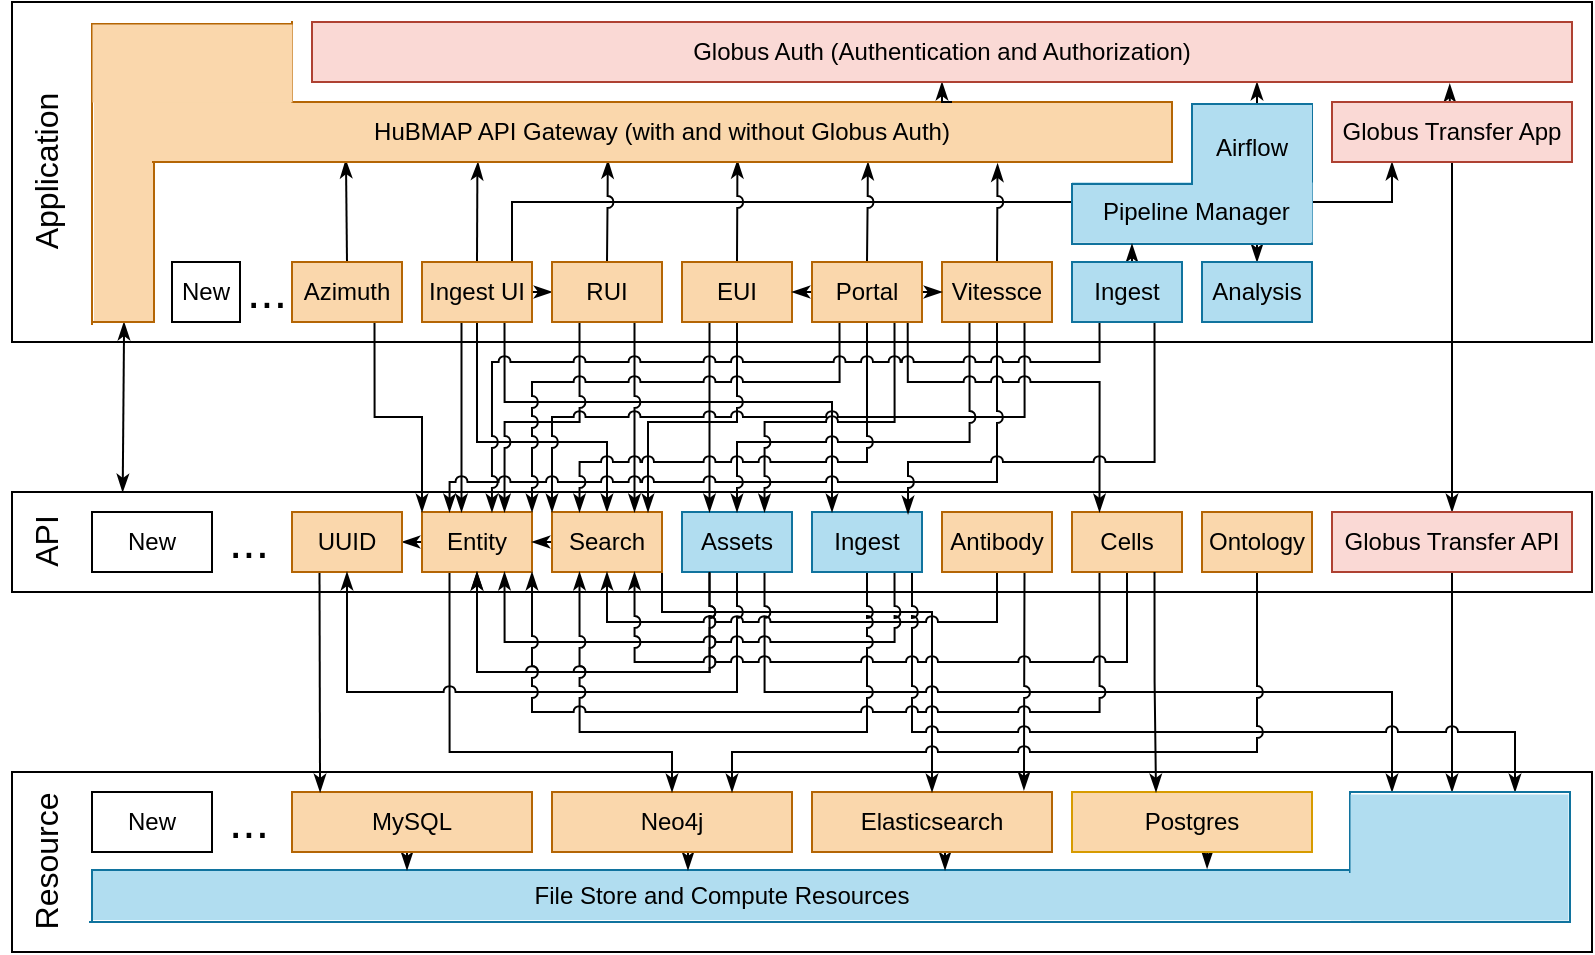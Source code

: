 <mxfile version="15.8.7" type="device"><diagram id="j9Qyy4nKqlWBJmMirgIs" name="Page-1"><mxGraphModel dx="1106" dy="852" grid="1" gridSize="10" guides="1" tooltips="1" connect="1" arrows="1" fold="1" page="1" pageScale="1" pageWidth="850" pageHeight="1100" background="none" math="0" shadow="0"><root><mxCell id="0"/><mxCell id="1" parent="0"/><mxCell id="ca2vOitG2DdZw0FZi5Ay-188" value="" style="shape=partialRectangle;whiteSpace=wrap;html=1;bottom=0;right=0;fillColor=none;rounded=0;fontSize=12;strokeColor=#B46504;strokeWidth=1;flipV=1;" parent="1" vertex="1"><mxGeometry x="150" y="40" width="440" height="40" as="geometry"/></mxCell><mxCell id="ca2vOitG2DdZw0FZi5Ay-204" style="edgeStyle=orthogonalEdgeStyle;rounded=0;jumpStyle=arc;orthogonalLoop=1;jettySize=auto;html=1;entryX=0.25;entryY=1;entryDx=0;entryDy=0;fontSize=12;endArrow=classicThin;endFill=1;" parent="1" source="ca2vOitG2DdZw0FZi5Ay-96" target="ca2vOitG2DdZw0FZi5Ay-24" edge="1"><mxGeometry relative="1" as="geometry"><Array as="points"><mxPoint x="260" y="130"/><mxPoint x="700" y="130"/></Array></mxGeometry></mxCell><mxCell id="ca2vOitG2DdZw0FZi5Ay-30" value="" style="rounded=0;whiteSpace=wrap;html=1;fillColor=none;" parent="1" vertex="1"><mxGeometry x="10" y="415" width="790" height="90" as="geometry"/></mxCell><mxCell id="ca2vOitG2DdZw0FZi5Ay-189" value="" style="shape=partialRectangle;whiteSpace=wrap;html=1;top=0;left=0;fillColor=default;rounded=0;fontSize=12;strokeColor=#10739E;strokeWidth=1;" parent="1" vertex="1"><mxGeometry x="49" y="425" width="740" height="65" as="geometry"/></mxCell><UserObject label="File Store and Compute Resources" tooltip="The File Store and Compute Resources are hosted in dedicated hardware at the Pittsburgh Supercomputing Center including raw and processed data managed in Globus endpoints with distinct security for public, consortium, and protected data. Databases are in AWS or at PSC as optimal for the use case." link="https://psc.edu" id="ca2vOitG2DdZw0FZi5Ay-37"><mxCell style="shape=partialRectangle;whiteSpace=wrap;html=1;bottom=0;right=0;fillColor=#b1ddf0;rounded=0;strokeColor=#10739E;" parent="1" vertex="1"><mxGeometry x="50" y="464" width="630" height="25" as="geometry"/></mxCell></UserObject><mxCell id="ca2vOitG2DdZw0FZi5Ay-16" value="" style="rounded=0;whiteSpace=wrap;html=1;fillColor=none;" parent="1" vertex="1"><mxGeometry x="10" y="30" width="790" height="170" as="geometry"/></mxCell><mxCell id="ca2vOitG2DdZw0FZi5Ay-113" value="" style="shape=partialRectangle;whiteSpace=wrap;html=1;bottom=0;right=0;fillColor=none;rounded=0;fontSize=12;strokeColor=#B46504;strokeWidth=1;" parent="1" vertex="1"><mxGeometry x="50" y="41" width="100" height="150" as="geometry"/></mxCell><mxCell id="knEjjP5imfgHvxQJIMVO-2" style="edgeStyle=orthogonalEdgeStyle;rounded=0;orthogonalLoop=1;jettySize=auto;html=1;exitX=0.75;exitY=1;exitDx=0;exitDy=0;entryX=0.5;entryY=0;entryDx=0;entryDy=0;endArrow=classicThin;endFill=1;" parent="1" source="ca2vOitG2DdZw0FZi5Ay-104" target="ca2vOitG2DdZw0FZi5Ay-103" edge="1"><mxGeometry relative="1" as="geometry"/></mxCell><mxCell id="ca2vOitG2DdZw0FZi5Ay-104" value="" style="shape=partialRectangle;whiteSpace=wrap;html=1;top=0;left=0;fillColor=none;rounded=0;fontSize=16;strokeColor=#10739E;" parent="1" vertex="1"><mxGeometry x="540" y="81" width="120" height="70" as="geometry"/></mxCell><mxCell id="ca2vOitG2DdZw0FZi5Ay-167" value="" style="rounded=0;whiteSpace=wrap;html=1;dashed=1;dashPattern=1 4;fontSize=12;strokeWidth=0;fillColor=#b1ddf0;strokeColor=#10739e;" parent="1" vertex="1"><mxGeometry x="540" y="120" width="120" height="30" as="geometry"/></mxCell><mxCell id="ca2vOitG2DdZw0FZi5Ay-108" value="&lt;font style=&quot;text-align: right&quot;&gt;&amp;nbsp;Pipeline&lt;/font&gt;&lt;span style=&quot;text-align: right&quot;&gt;&amp;nbsp;&lt;/span&gt;&lt;font style=&quot;text-align: right&quot;&gt;Manager&lt;/font&gt;" style="text;html=1;resizable=0;autosize=1;align=center;verticalAlign=middle;points=[];fillColor=none;strokeColor=none;rounded=0;fontSize=12;" parent="1" vertex="1"><mxGeometry x="545" y="125" width="110" height="20" as="geometry"/></mxCell><mxCell id="ca2vOitG2DdZw0FZi5Ay-160" style="edgeStyle=orthogonalEdgeStyle;rounded=0;jumpStyle=arc;orthogonalLoop=1;jettySize=auto;html=1;entryX=0.07;entryY=0;entryDx=0;entryDy=0;fontSize=12;endArrow=classicThin;endFill=1;exitX=0.5;exitY=1;exitDx=0;exitDy=0;entryPerimeter=0;startArrow=classicThin;startFill=1;" parent="1" source="ca2vOitG2DdZw0FZi5Ay-112" target="ca2vOitG2DdZw0FZi5Ay-17" edge="1"><mxGeometry relative="1" as="geometry"><mxPoint x="65" y="200" as="sourcePoint"/><mxPoint x="63.71" y="230" as="targetPoint"/></mxGeometry></mxCell><mxCell id="ca2vOitG2DdZw0FZi5Ay-17" value="" style="rounded=0;whiteSpace=wrap;html=1;fillColor=none;" parent="1" vertex="1"><mxGeometry x="10" y="275" width="790" height="50" as="geometry"/></mxCell><mxCell id="ca2vOitG2DdZw0FZi5Ay-161" style="edgeStyle=orthogonalEdgeStyle;rounded=0;jumpStyle=arc;orthogonalLoop=1;jettySize=auto;html=1;exitX=0.5;exitY=0;exitDx=0;exitDy=0;entryX=0.75;entryY=1;entryDx=0;entryDy=0;fontSize=12;endArrow=classicThin;endFill=1;" parent="1" source="ca2vOitG2DdZw0FZi5Ay-105" target="ca2vOitG2DdZw0FZi5Ay-20" edge="1"><mxGeometry relative="1" as="geometry"/></mxCell><mxCell id="ca2vOitG2DdZw0FZi5Ay-49" style="edgeStyle=orthogonalEdgeStyle;rounded=0;orthogonalLoop=1;jettySize=auto;html=1;entryX=0.5;entryY=0;entryDx=0;entryDy=0;fontSize=16;jumpStyle=arc;endArrow=classicThin;endFill=1;" parent="1" source="ca2vOitG2DdZw0FZi5Ay-24" target="ca2vOitG2DdZw0FZi5Ay-44" edge="1"><mxGeometry relative="1" as="geometry"/></mxCell><mxCell id="ca2vOitG2DdZw0FZi5Ay-143" style="edgeStyle=orthogonalEdgeStyle;rounded=0;jumpStyle=arc;orthogonalLoop=1;jettySize=auto;html=1;fontSize=12;endArrow=classicThin;endFill=1;entryX=0.5;entryY=0;entryDx=0;entryDy=0;" parent="1" source="ca2vOitG2DdZw0FZi5Ay-24" target="ca2vOitG2DdZw0FZi5Ay-24" edge="1"><mxGeometry relative="1" as="geometry"><mxPoint x="730" y="80" as="targetPoint"/><Array as="points"><mxPoint x="730" y="90"/><mxPoint x="730" y="90"/></Array></mxGeometry></mxCell><mxCell id="ca2vOitG2DdZw0FZi5Ay-164" style="edgeStyle=orthogonalEdgeStyle;rounded=0;jumpStyle=arc;orthogonalLoop=1;jettySize=auto;html=1;exitX=0.5;exitY=0;exitDx=0;exitDy=0;entryX=0.903;entryY=1.033;entryDx=0;entryDy=0;fontSize=12;endArrow=classicThin;endFill=1;entryPerimeter=0;" parent="1" source="ca2vOitG2DdZw0FZi5Ay-24" target="ca2vOitG2DdZw0FZi5Ay-20" edge="1"><mxGeometry relative="1" as="geometry"/></mxCell><UserObject label="Globus Transfer App" tooltip="Globus Transfer Application and API is used by HuBMAP to enable authorized users to securely upload and download data." link="https://app.globus.org" id="ca2vOitG2DdZw0FZi5Ay-24"><mxCell style="rounded=0;whiteSpace=wrap;html=1;fillColor=#fad9d5;strokeColor=#ae4132;" parent="1" vertex="1"><mxGeometry x="670" y="80" width="120" height="30" as="geometry"/></mxCell></UserObject><mxCell id="ca2vOitG2DdZw0FZi5Ay-153" style="edgeStyle=orthogonalEdgeStyle;rounded=0;jumpStyle=arc;orthogonalLoop=1;jettySize=auto;html=1;exitX=0.5;exitY=1;exitDx=0;exitDy=0;entryX=0.25;entryY=0;entryDx=0;entryDy=0;fontSize=12;endArrow=classicThin;endFill=1;" parent="1" source="ca2vOitG2DdZw0FZi5Ay-31" target="ca2vOitG2DdZw0FZi5Ay-37" edge="1"><mxGeometry relative="1" as="geometry"/></mxCell><UserObject label="MySQL" tooltip="MySQL is used for relational data including UUID API." link="https://www.mysql.com" id="ca2vOitG2DdZw0FZi5Ay-31"><mxCell style="rounded=0;whiteSpace=wrap;html=1;fillColor=#fad7ac;strokeColor=#b46504;" parent="1" vertex="1"><mxGeometry x="150" y="425" width="120" height="30" as="geometry"/></mxCell></UserObject><mxCell id="ca2vOitG2DdZw0FZi5Ay-158" style="edgeStyle=orthogonalEdgeStyle;rounded=0;jumpStyle=arc;orthogonalLoop=1;jettySize=auto;html=1;exitX=0.5;exitY=1;exitDx=0;exitDy=0;entryX=0.885;entryY=-0.033;entryDx=0;entryDy=0;entryPerimeter=0;fontSize=12;endArrow=classicThin;endFill=1;" parent="1" source="ca2vOitG2DdZw0FZi5Ay-38" target="ca2vOitG2DdZw0FZi5Ay-37" edge="1"><mxGeometry relative="1" as="geometry"/></mxCell><UserObject label="Postgres" tooltip="PostgreSQL is used for relational data including Cells API." link="https://postgresql.org" id="ca2vOitG2DdZw0FZi5Ay-38"><mxCell style="rounded=0;whiteSpace=wrap;html=1;fillColor=#FAD7AC;strokeColor=#d79b00;" parent="1" vertex="1"><mxGeometry x="540" y="425" width="120" height="30" as="geometry"/></mxCell></UserObject><mxCell id="ca2vOitG2DdZw0FZi5Ay-157" style="edgeStyle=orthogonalEdgeStyle;rounded=0;jumpStyle=arc;orthogonalLoop=1;jettySize=auto;html=1;exitX=0.5;exitY=1;exitDx=0;exitDy=0;entryX=0.677;entryY=0;entryDx=0;entryDy=0;entryPerimeter=0;fontSize=12;endArrow=classicThin;endFill=1;" parent="1" source="ca2vOitG2DdZw0FZi5Ay-39" target="ca2vOitG2DdZw0FZi5Ay-37" edge="1"><mxGeometry relative="1" as="geometry"/></mxCell><UserObject label="Elasticsearch" tooltip="Elasticsearch open and free versions deployed on AWS are used for Search and Antibody APIs &quot;nosql&quot; backends." link="https://www.elastic.co/elasticsearch/service" id="ca2vOitG2DdZw0FZi5Ay-39"><mxCell style="rounded=0;whiteSpace=wrap;html=1;fillColor=#fad7ac;strokeColor=#b46504;" parent="1" vertex="1"><mxGeometry x="410" y="425" width="120" height="30" as="geometry"/></mxCell></UserObject><mxCell id="ca2vOitG2DdZw0FZi5Ay-154" style="edgeStyle=orthogonalEdgeStyle;rounded=0;jumpStyle=arc;orthogonalLoop=1;jettySize=auto;html=1;exitX=0.5;exitY=1;exitDx=0;exitDy=0;entryX=0.473;entryY=0;entryDx=0;entryDy=0;entryPerimeter=0;fontSize=12;endArrow=classicThin;endFill=1;" parent="1" source="ca2vOitG2DdZw0FZi5Ay-40" target="ca2vOitG2DdZw0FZi5Ay-37" edge="1"><mxGeometry relative="1" as="geometry"/></mxCell><UserObject label="Neo4j" tooltip="Neo4j graph database open and free versions deployed on AWS are used for Provenance (Entity API) and Knowledge (Ontology API) backends." link="https://neo4j.com" id="ca2vOitG2DdZw0FZi5Ay-40"><mxCell style="rounded=0;whiteSpace=wrap;html=1;fillColor=#fad7ac;strokeColor=#b46504;" parent="1" vertex="1"><mxGeometry x="280" y="425" width="120" height="30" as="geometry"/></mxCell></UserObject><mxCell id="ca2vOitG2DdZw0FZi5Ay-41" value="New" style="rounded=0;whiteSpace=wrap;html=1;fillColor=none;" parent="1" vertex="1"><mxGeometry x="50" y="425" width="60" height="30" as="geometry"/></mxCell><mxCell id="ca2vOitG2DdZw0FZi5Ay-43" value="&lt;font style=&quot;font-size: 24px&quot;&gt;...&lt;/font&gt;" style="text;html=1;resizable=0;autosize=1;align=center;verticalAlign=middle;points=[];fillColor=none;strokeColor=none;rounded=0;" parent="1" vertex="1"><mxGeometry x="108" y="430" width="40" height="20" as="geometry"/></mxCell><mxCell id="ca2vOitG2DdZw0FZi5Ay-50" style="edgeStyle=orthogonalEdgeStyle;rounded=0;jumpStyle=arc;orthogonalLoop=1;jettySize=auto;html=1;entryX=0.5;entryY=0;entryDx=0;entryDy=0;fontSize=16;endArrow=classicThin;endFill=1;" parent="1" source="ca2vOitG2DdZw0FZi5Ay-44" edge="1"><mxGeometry relative="1" as="geometry"><mxPoint x="730" y="425" as="targetPoint"/></mxGeometry></mxCell><UserObject label="Globus Transfer API" link="https://docs.globus.org/api/transfer/" linkTarget="_blank" tooltip="Globus Transfer Application and API is used by HuBMAP to enable authorized users to securely upload and download data." id="ca2vOitG2DdZw0FZi5Ay-44"><mxCell style="rounded=0;whiteSpace=wrap;html=1;fillColor=#fad9d5;strokeColor=#ae4132;" parent="1" vertex="1"><mxGeometry x="670" y="285" width="120" height="30" as="geometry"/></mxCell></UserObject><mxCell id="ca2vOitG2DdZw0FZi5Ay-45" value="&lt;font style=&quot;font-size: 16px&quot;&gt;Resource&lt;/font&gt;" style="text;html=1;resizable=0;autosize=1;align=center;verticalAlign=middle;points=[];fillColor=none;strokeColor=none;rounded=0;fontSize=24;rotation=270;" parent="1" vertex="1"><mxGeometry x="-15" y="440" width="80" height="40" as="geometry"/></mxCell><mxCell id="ca2vOitG2DdZw0FZi5Ay-46" value="&lt;font style=&quot;font-size: 16px&quot;&gt;API&lt;br&gt;&lt;/font&gt;" style="text;html=1;resizable=0;autosize=1;align=center;verticalAlign=middle;points=[];fillColor=none;strokeColor=none;rounded=0;fontSize=24;rotation=270;" parent="1" vertex="1"><mxGeometry x="5" y="280" width="40" height="40" as="geometry"/></mxCell><mxCell id="ca2vOitG2DdZw0FZi5Ay-47" value="&lt;font style=&quot;font-size: 16px&quot;&gt;Application&lt;br&gt;&lt;/font&gt;" style="text;html=1;resizable=0;autosize=1;align=center;verticalAlign=middle;points=[];fillColor=none;strokeColor=none;rounded=0;fontSize=24;rotation=270;" parent="1" vertex="1"><mxGeometry x="-20" y="95" width="90" height="40" as="geometry"/></mxCell><mxCell id="ca2vOitG2DdZw0FZi5Ay-55" value="New" style="rounded=0;whiteSpace=wrap;html=1;fillColor=none;" parent="1" vertex="1"><mxGeometry x="50" y="285" width="60" height="30" as="geometry"/></mxCell><mxCell id="ca2vOitG2DdZw0FZi5Ay-56" value="&lt;font style=&quot;font-size: 24px&quot;&gt;...&lt;/font&gt;" style="text;html=1;resizable=0;autosize=1;align=center;verticalAlign=middle;points=[];fillColor=none;strokeColor=none;rounded=0;" parent="1" vertex="1"><mxGeometry x="108" y="290" width="40" height="20" as="geometry"/></mxCell><mxCell id="ca2vOitG2DdZw0FZi5Ay-67" style="edgeStyle=orthogonalEdgeStyle;rounded=0;jumpStyle=arc;orthogonalLoop=1;jettySize=auto;html=1;exitX=0;exitY=0.5;exitDx=0;exitDy=0;entryX=1;entryY=0.5;entryDx=0;entryDy=0;fontSize=16;endArrow=classicThin;endFill=1;" parent="1" source="ca2vOitG2DdZw0FZi5Ay-58" target="ca2vOitG2DdZw0FZi5Ay-60" edge="1"><mxGeometry relative="1" as="geometry"/></mxCell><mxCell id="ca2vOitG2DdZw0FZi5Ay-86" style="edgeStyle=orthogonalEdgeStyle;rounded=0;jumpStyle=arc;orthogonalLoop=1;jettySize=auto;html=1;fontSize=16;endArrow=classicThin;endFill=1;exitX=0.25;exitY=1;exitDx=0;exitDy=0;" parent="1" source="ca2vOitG2DdZw0FZi5Ay-58" target="ca2vOitG2DdZw0FZi5Ay-40" edge="1"><mxGeometry relative="1" as="geometry"><Array as="points"><mxPoint x="229" y="405"/><mxPoint x="340" y="405"/></Array></mxGeometry></mxCell><UserObject label="Entity" tooltip="Entity API is the main interface to the HuBMAP Provenance store/database. This is a standard HTTP RESTful web service providing POST/PUT/GET services for the metadata associated with Donors, Organs, Tissue Samples and Datasets." link="https://github.com/hubmapconsortium/entity-api" id="ca2vOitG2DdZw0FZi5Ay-58"><mxCell style="rounded=0;whiteSpace=wrap;html=1;fillColor=#fad7ac;strokeColor=#b46504;" parent="1" vertex="1"><mxGeometry x="215" y="285" width="55" height="30" as="geometry"/></mxCell></UserObject><mxCell id="ca2vOitG2DdZw0FZi5Ay-170" style="edgeStyle=orthogonalEdgeStyle;rounded=0;jumpStyle=arc;orthogonalLoop=1;jettySize=auto;html=1;exitX=0.25;exitY=1;exitDx=0;exitDy=0;fontSize=12;endArrow=classicThin;endFill=1;entryX=0.117;entryY=0;entryDx=0;entryDy=0;entryPerimeter=0;" parent="1" source="ca2vOitG2DdZw0FZi5Ay-60" target="ca2vOitG2DdZw0FZi5Ay-31" edge="1"><mxGeometry relative="1" as="geometry"/></mxCell><UserObject label="UUID" tooltip="UUID API is used to create and translate HuBMAP specific ids (UUIDs, HuBMAP IDs and Submission IDs). These are used to codify Donors, Tissue Samples (including organs), Datasets and other miscellaneous entities used by the provenance graph data store." link="https://github.com/hubmapconsortium/uuid-api" id="ca2vOitG2DdZw0FZi5Ay-60"><mxCell style="rounded=0;whiteSpace=wrap;html=1;fillColor=#fad7ac;strokeColor=#b46504;" parent="1" vertex="1"><mxGeometry x="150" y="285" width="55" height="30" as="geometry"/></mxCell></UserObject><mxCell id="ca2vOitG2DdZw0FZi5Ay-68" style="edgeStyle=orthogonalEdgeStyle;rounded=0;jumpStyle=arc;orthogonalLoop=1;jettySize=auto;html=1;exitX=0;exitY=0.5;exitDx=0;exitDy=0;entryX=1;entryY=0.5;entryDx=0;entryDy=0;fontSize=16;endArrow=classicThin;endFill=1;" parent="1" source="ca2vOitG2DdZw0FZi5Ay-61" target="ca2vOitG2DdZw0FZi5Ay-58" edge="1"><mxGeometry relative="1" as="geometry"/></mxCell><mxCell id="ca2vOitG2DdZw0FZi5Ay-88" style="edgeStyle=orthogonalEdgeStyle;rounded=0;jumpStyle=arc;orthogonalLoop=1;jettySize=auto;html=1;entryX=0.5;entryY=0;entryDx=0;entryDy=0;fontSize=16;endArrow=classicThin;endFill=1;exitX=1;exitY=1;exitDx=0;exitDy=0;" parent="1" source="ca2vOitG2DdZw0FZi5Ay-61" target="ca2vOitG2DdZw0FZi5Ay-39" edge="1"><mxGeometry relative="1" as="geometry"><Array as="points"><mxPoint x="335" y="335"/><mxPoint x="470" y="335"/></Array></mxGeometry></mxCell><mxCell id="ca2vOitG2DdZw0FZi5Ay-129" style="edgeStyle=orthogonalEdgeStyle;rounded=0;jumpStyle=arc;orthogonalLoop=1;jettySize=auto;html=1;entryX=0.5;entryY=0;entryDx=0;entryDy=0;fontSize=12;endArrow=classicThin;endFill=1;exitX=0.5;exitY=1;exitDx=0;exitDy=0;" parent="1" source="ca2vOitG2DdZw0FZi5Ay-96" target="ca2vOitG2DdZw0FZi5Ay-61" edge="1"><mxGeometry relative="1" as="geometry"><Array as="points"><mxPoint x="243" y="250"/><mxPoint x="308" y="250"/></Array></mxGeometry></mxCell><UserObject label="Search" tooltip="Search API is a search-oriented service backed by Elasticsearch holding configurable views (configured via modular transform plugin) of HuBMAP provenance data." link="https://github.com/hubmapconsortium/search-api" id="ca2vOitG2DdZw0FZi5Ay-61"><mxCell style="rounded=0;whiteSpace=wrap;html=1;fillColor=#fad7ac;strokeColor=#b46504;" parent="1" vertex="1"><mxGeometry x="280" y="285" width="55" height="30" as="geometry"/></mxCell></UserObject><mxCell id="ca2vOitG2DdZw0FZi5Ay-74" style="edgeStyle=orthogonalEdgeStyle;rounded=0;jumpStyle=arc;orthogonalLoop=1;jettySize=auto;html=1;entryX=0.5;entryY=1;entryDx=0;entryDy=0;fontSize=16;endArrow=classicThin;endFill=1;exitX=0.5;exitY=1;exitDx=0;exitDy=0;" parent="1" source="ca2vOitG2DdZw0FZi5Ay-62" target="ca2vOitG2DdZw0FZi5Ay-60" edge="1"><mxGeometry relative="1" as="geometry"><Array as="points"><mxPoint x="373" y="375"/><mxPoint x="178" y="375"/></Array></mxGeometry></mxCell><mxCell id="ca2vOitG2DdZw0FZi5Ay-75" style="edgeStyle=orthogonalEdgeStyle;rounded=0;jumpStyle=arc;orthogonalLoop=1;jettySize=auto;html=1;entryX=0.5;entryY=1;entryDx=0;entryDy=0;fontSize=16;endArrow=classicThin;endFill=1;exitX=0.25;exitY=1;exitDx=0;exitDy=0;" parent="1" source="ca2vOitG2DdZw0FZi5Ay-62" target="ca2vOitG2DdZw0FZi5Ay-58" edge="1"><mxGeometry relative="1" as="geometry"><Array as="points"><mxPoint x="359" y="365"/><mxPoint x="243" y="365"/></Array></mxGeometry></mxCell><mxCell id="ca2vOitG2DdZw0FZi5Ay-87" style="edgeStyle=orthogonalEdgeStyle;rounded=0;jumpStyle=arc;orthogonalLoop=1;jettySize=auto;html=1;entryX=0.25;entryY=0;entryDx=0;entryDy=0;fontSize=16;endArrow=classicThin;endFill=1;exitX=0.75;exitY=1;exitDx=0;exitDy=0;" parent="1" source="ca2vOitG2DdZw0FZi5Ay-62" edge="1"><mxGeometry relative="1" as="geometry"><mxPoint x="700" y="425" as="targetPoint"/><Array as="points"><mxPoint x="386" y="375"/><mxPoint x="700" y="375"/></Array></mxGeometry></mxCell><UserObject label="Assets" tooltip="Assets API serves files from HuBMAP datasets via a standard HTTP(s) interface, with access control allowing public access or Consortium only access depending on the access level of the Dataset containing the file being accessed and the user's Globus authorization." link="https://github.com/hubmapconsortium/gateway/blob/master/hubmap-auth/README.md#file-assets-service" id="ca2vOitG2DdZw0FZi5Ay-62"><mxCell style="rounded=0;whiteSpace=wrap;html=1;fillColor=#b1ddf0;strokeColor=#10739e;" parent="1" vertex="1"><mxGeometry x="345" y="285" width="55" height="30" as="geometry"/></mxCell></UserObject><mxCell id="ca2vOitG2DdZw0FZi5Ay-80" style="edgeStyle=orthogonalEdgeStyle;rounded=0;jumpStyle=arc;orthogonalLoop=1;jettySize=auto;html=1;entryX=0.5;entryY=1;entryDx=0;entryDy=0;fontSize=16;endArrow=classicThin;endFill=1;exitX=0.5;exitY=1;exitDx=0;exitDy=0;" parent="1" source="ca2vOitG2DdZw0FZi5Ay-63" target="ca2vOitG2DdZw0FZi5Ay-61" edge="1"><mxGeometry relative="1" as="geometry"><Array as="points"><mxPoint x="503" y="340"/><mxPoint x="308" y="340"/></Array></mxGeometry></mxCell><mxCell id="ca2vOitG2DdZw0FZi5Ay-91" style="edgeStyle=orthogonalEdgeStyle;rounded=0;jumpStyle=arc;orthogonalLoop=1;jettySize=auto;html=1;entryX=0.883;entryY=-0.033;entryDx=0;entryDy=0;entryPerimeter=0;fontSize=16;endArrow=classicThin;endFill=1;exitX=0.75;exitY=1;exitDx=0;exitDy=0;" parent="1" source="ca2vOitG2DdZw0FZi5Ay-63" target="ca2vOitG2DdZw0FZi5Ay-39" edge="1"><mxGeometry relative="1" as="geometry"/></mxCell><UserObject label="Antibody" tooltip="Antibody API Is the service that enables upload of Antibody Validation Reports (AVRs) and association of header/metadata with the AVRs." link="https://github.com/hubmapconsortium/antibody-api" id="ca2vOitG2DdZw0FZi5Ay-63"><mxCell style="rounded=0;whiteSpace=wrap;html=1;fillColor=#fad7ac;strokeColor=#b46504;" parent="1" vertex="1"><mxGeometry x="475" y="285" width="55" height="30" as="geometry"/></mxCell></UserObject><mxCell id="ca2vOitG2DdZw0FZi5Ay-78" style="edgeStyle=orthogonalEdgeStyle;rounded=0;jumpStyle=arc;orthogonalLoop=1;jettySize=auto;html=1;entryX=0.75;entryY=1;entryDx=0;entryDy=0;fontSize=16;endArrow=classicThin;endFill=1;exitX=0.75;exitY=1;exitDx=0;exitDy=0;" parent="1" source="ca2vOitG2DdZw0FZi5Ay-64" target="ca2vOitG2DdZw0FZi5Ay-58" edge="1"><mxGeometry relative="1" as="geometry"><Array as="points"><mxPoint x="451" y="350"/><mxPoint x="256" y="350"/></Array></mxGeometry></mxCell><mxCell id="ca2vOitG2DdZw0FZi5Ay-79" style="edgeStyle=orthogonalEdgeStyle;rounded=0;jumpStyle=arc;orthogonalLoop=1;jettySize=auto;html=1;entryX=0.25;entryY=1;entryDx=0;entryDy=0;fontSize=16;endArrow=classicThin;endFill=1;exitX=0.5;exitY=1;exitDx=0;exitDy=0;" parent="1" source="ca2vOitG2DdZw0FZi5Ay-64" target="ca2vOitG2DdZw0FZi5Ay-61" edge="1"><mxGeometry relative="1" as="geometry"><Array as="points"><mxPoint x="438" y="395"/><mxPoint x="294" y="395"/></Array></mxGeometry></mxCell><mxCell id="ca2vOitG2DdZw0FZi5Ay-90" style="edgeStyle=orthogonalEdgeStyle;rounded=0;jumpStyle=arc;orthogonalLoop=1;jettySize=auto;html=1;entryX=0.75;entryY=0;entryDx=0;entryDy=0;fontSize=16;endArrow=classicThin;endFill=1;exitX=1;exitY=1;exitDx=0;exitDy=0;" parent="1" source="ca2vOitG2DdZw0FZi5Ay-64" target="ca2vOitG2DdZw0FZi5Ay-191" edge="1"><mxGeometry relative="1" as="geometry"><Array as="points"><mxPoint x="460" y="315"/><mxPoint x="460" y="395"/><mxPoint x="762" y="395"/></Array></mxGeometry></mxCell><UserObject label="Ingest" tooltip="Ingest API is used mainly by the Ingest UI to provide application specific functionality for the data ingest/provenance. A main function is to interact with the local PSC HIVE file system and is therefore installed at the PSC instead of AWS." link="https://github.com/hubmapconsortium/ingest-api" id="ca2vOitG2DdZw0FZi5Ay-64"><mxCell style="rounded=0;whiteSpace=wrap;html=1;fillColor=#b1ddf0;strokeColor=#10739e;" parent="1" vertex="1"><mxGeometry x="410" y="285" width="55" height="30" as="geometry"/></mxCell></UserObject><mxCell id="ca2vOitG2DdZw0FZi5Ay-82" style="edgeStyle=orthogonalEdgeStyle;rounded=0;jumpStyle=arc;orthogonalLoop=1;jettySize=auto;html=1;entryX=1;entryY=1;entryDx=0;entryDy=0;fontSize=16;endArrow=classicThin;endFill=1;exitX=0.25;exitY=1;exitDx=0;exitDy=0;" parent="1" source="ca2vOitG2DdZw0FZi5Ay-65" target="ca2vOitG2DdZw0FZi5Ay-58" edge="1"><mxGeometry relative="1" as="geometry"><Array as="points"><mxPoint x="554" y="385"/><mxPoint x="270" y="385"/></Array></mxGeometry></mxCell><mxCell id="ca2vOitG2DdZw0FZi5Ay-83" style="edgeStyle=orthogonalEdgeStyle;rounded=0;jumpStyle=arc;orthogonalLoop=1;jettySize=auto;html=1;entryX=0.75;entryY=1;entryDx=0;entryDy=0;fontSize=16;endArrow=classicThin;endFill=1;exitX=0.5;exitY=1;exitDx=0;exitDy=0;" parent="1" source="ca2vOitG2DdZw0FZi5Ay-65" target="ca2vOitG2DdZw0FZi5Ay-61" edge="1"><mxGeometry relative="1" as="geometry"><Array as="points"><mxPoint x="568" y="360"/><mxPoint x="321" y="360"/></Array></mxGeometry></mxCell><UserObject label="Cells" tooltip="Cells API provides the capability to search for data from indexed cell molecular information." link="https://github.com/hubmapconsortium/cross_modality_query" id="ca2vOitG2DdZw0FZi5Ay-65"><mxCell style="rounded=0;whiteSpace=wrap;html=1;fillColor=#fad7ac;strokeColor=#b46504;" parent="1" vertex="1"><mxGeometry x="540" y="285" width="55" height="30" as="geometry"/></mxCell></UserObject><mxCell id="ca2vOitG2DdZw0FZi5Ay-89" style="edgeStyle=orthogonalEdgeStyle;rounded=0;jumpStyle=arc;orthogonalLoop=1;jettySize=auto;html=1;entryX=0.75;entryY=0;entryDx=0;entryDy=0;fontSize=16;endArrow=classicThin;endFill=1;exitX=0.5;exitY=1;exitDx=0;exitDy=0;" parent="1" source="ca2vOitG2DdZw0FZi5Ay-66" target="ca2vOitG2DdZw0FZi5Ay-40" edge="1"><mxGeometry relative="1" as="geometry"><Array as="points"><mxPoint x="633" y="405"/><mxPoint x="370" y="405"/></Array></mxGeometry></mxCell><mxCell id="knEjjP5imfgHvxQJIMVO-3" style="edgeStyle=orthogonalEdgeStyle;rounded=0;orthogonalLoop=1;jettySize=auto;html=1;exitX=0.75;exitY=1;exitDx=0;exitDy=0;endArrow=classicThin;endFill=1;entryX=0.35;entryY=0;entryDx=0;entryDy=0;entryPerimeter=0;" parent="1" source="ca2vOitG2DdZw0FZi5Ay-65" target="ca2vOitG2DdZw0FZi5Ay-38" edge="1"><mxGeometry relative="1" as="geometry"><mxPoint x="581" y="425" as="targetPoint"/><Array as="points"/></mxGeometry></mxCell><UserObject label="Ontology" tooltip="Ontology API provides concept, code and term traversal within a unified knowledge graph derived from standard ontologies and application specific terminologies with its model schema enabling efficient intra ontology navigation and cross ontology translation." link="https://github.com/hubmapconsortium/ontology-api" id="ca2vOitG2DdZw0FZi5Ay-66"><mxCell style="rounded=0;whiteSpace=wrap;html=1;fillColor=#fad7ac;strokeColor=#b46504;" parent="1" vertex="1"><mxGeometry x="605" y="285" width="55" height="30" as="geometry"/></mxCell></UserObject><mxCell id="ca2vOitG2DdZw0FZi5Ay-76" style="edgeStyle=orthogonalEdgeStyle;rounded=0;jumpStyle=arc;orthogonalLoop=1;jettySize=auto;html=1;entryX=0.5;entryY=1;entryDx=0;entryDy=0;fontSize=16;endArrow=classicThin;endFill=1;exitX=0.25;exitY=1;exitDx=0;exitDy=0;" parent="1" source="ca2vOitG2DdZw0FZi5Ay-62" target="ca2vOitG2DdZw0FZi5Ay-58" edge="1"><mxGeometry relative="1" as="geometry"><mxPoint x="358.75" y="285" as="sourcePoint"/><mxPoint x="242.5" y="285" as="targetPoint"/><Array as="points"><mxPoint x="359" y="365"/><mxPoint x="243" y="365"/></Array></mxGeometry></mxCell><mxCell id="ca2vOitG2DdZw0FZi5Ay-94" value="New" style="rounded=0;whiteSpace=wrap;html=1;fillColor=none;" parent="1" vertex="1"><mxGeometry x="90" y="160" width="34" height="30" as="geometry"/></mxCell><mxCell id="ca2vOitG2DdZw0FZi5Ay-95" value="&lt;font style=&quot;font-size: 24px&quot;&gt;...&lt;/font&gt;" style="text;html=1;resizable=0;autosize=1;align=center;verticalAlign=middle;points=[];fillColor=none;strokeColor=none;rounded=0;" parent="1" vertex="1"><mxGeometry x="117" y="165" width="40" height="20" as="geometry"/></mxCell><mxCell id="ca2vOitG2DdZw0FZi5Ay-121" style="edgeStyle=orthogonalEdgeStyle;rounded=0;jumpStyle=arc;orthogonalLoop=1;jettySize=auto;html=1;fontSize=12;endArrow=classicThin;endFill=1;exitX=0.75;exitY=1;exitDx=0;exitDy=0;" parent="1" source="ca2vOitG2DdZw0FZi5Ay-96" edge="1"><mxGeometry relative="1" as="geometry"><mxPoint x="420" y="285" as="targetPoint"/><Array as="points"><mxPoint x="256" y="230"/><mxPoint x="420" y="230"/><mxPoint x="420" y="285"/></Array></mxGeometry></mxCell><mxCell id="ca2vOitG2DdZw0FZi5Ay-131" style="edgeStyle=orthogonalEdgeStyle;rounded=0;jumpStyle=arc;orthogonalLoop=1;jettySize=auto;html=1;exitX=1;exitY=0.5;exitDx=0;exitDy=0;entryX=0;entryY=0.5;entryDx=0;entryDy=0;fontSize=12;endArrow=classicThin;endFill=1;" parent="1" source="ca2vOitG2DdZw0FZi5Ay-96" target="ca2vOitG2DdZw0FZi5Ay-98" edge="1"><mxGeometry relative="1" as="geometry"/></mxCell><mxCell id="ca2vOitG2DdZw0FZi5Ay-177" style="edgeStyle=orthogonalEdgeStyle;rounded=0;jumpStyle=arc;orthogonalLoop=1;jettySize=auto;html=1;exitX=0.25;exitY=1;exitDx=0;exitDy=0;entryX=0.25;entryY=0;entryDx=0;entryDy=0;fontSize=12;endArrow=classicThin;endFill=1;" parent="1" edge="1"><mxGeometry relative="1" as="geometry"><mxPoint x="234.75" y="190" as="sourcePoint"/><mxPoint x="234.75" y="285" as="targetPoint"/></mxGeometry></mxCell><mxCell id="ca2vOitG2DdZw0FZi5Ay-182" style="edgeStyle=orthogonalEdgeStyle;rounded=0;jumpStyle=arc;orthogonalLoop=1;jettySize=auto;html=1;fontSize=12;endArrow=classicThin;endFill=1;" parent="1" source="ca2vOitG2DdZw0FZi5Ay-96" target="ca2vOitG2DdZw0FZi5Ay-114" edge="1"><mxGeometry relative="1" as="geometry"><Array as="points"><mxPoint x="243" y="120"/><mxPoint x="243" y="120"/></Array></mxGeometry></mxCell><UserObject label="Ingest UI" tooltip="Ingest UI is a web application where Donors, Organs, Tissue Samples and Datasets are submitted. Information registered via ingest UI is stored in the provenance database (Entity API). To upload/ingest data users are directed to the Globus Transfer application." link="https://ingest.hubmapconsortium.org" id="ca2vOitG2DdZw0FZi5Ay-96"><mxCell style="rounded=0;whiteSpace=wrap;html=1;fillColor=#fad7ac;strokeColor=#b46504;" parent="1" vertex="1"><mxGeometry x="215" y="160" width="55" height="30" as="geometry"/></mxCell></UserObject><mxCell id="ca2vOitG2DdZw0FZi5Ay-118" style="edgeStyle=orthogonalEdgeStyle;rounded=0;jumpStyle=arc;orthogonalLoop=1;jettySize=auto;html=1;fontSize=12;endArrow=classicThin;endFill=1;entryX=0.19;entryY=0.967;entryDx=0;entryDy=0;entryPerimeter=0;" parent="1" source="ca2vOitG2DdZw0FZi5Ay-97" target="ca2vOitG2DdZw0FZi5Ay-114" edge="1"><mxGeometry relative="1" as="geometry"/></mxCell><mxCell id="ca2vOitG2DdZw0FZi5Ay-179" style="edgeStyle=orthogonalEdgeStyle;rounded=0;jumpStyle=arc;orthogonalLoop=1;jettySize=auto;html=1;exitX=0.75;exitY=1;exitDx=0;exitDy=0;fontSize=12;endArrow=classicThin;endFill=1;entryX=0;entryY=0;entryDx=0;entryDy=0;" parent="1" source="ca2vOitG2DdZw0FZi5Ay-97" target="ca2vOitG2DdZw0FZi5Ay-58" edge="1"><mxGeometry relative="1" as="geometry"><mxPoint x="220" y="280" as="targetPoint"/></mxGeometry></mxCell><UserObject label="Azimuth" tooltip="Azimuth is a web application that uses an annotated reference dataset to automate the processing, analysis, and interpretation of a new single-cell RNA-seq experiment." link="https://azimuth.hubmapconsortium.org" id="ca2vOitG2DdZw0FZi5Ay-97"><mxCell style="rounded=0;whiteSpace=wrap;html=1;fillColor=#fad7ac;strokeColor=#b46504;" parent="1" vertex="1"><mxGeometry x="150" y="160" width="55" height="30" as="geometry"/></mxCell></UserObject><mxCell id="ca2vOitG2DdZw0FZi5Ay-132" style="edgeStyle=orthogonalEdgeStyle;rounded=0;jumpStyle=arc;orthogonalLoop=1;jettySize=auto;html=1;entryX=0.75;entryY=0;entryDx=0;entryDy=0;fontSize=12;endArrow=classicThin;endFill=1;exitX=0.75;exitY=1;exitDx=0;exitDy=0;" parent="1" source="ca2vOitG2DdZw0FZi5Ay-98" target="ca2vOitG2DdZw0FZi5Ay-61" edge="1"><mxGeometry relative="1" as="geometry"><mxPoint x="317.25" y="200" as="sourcePoint"/><mxPoint x="317.25" y="240" as="targetPoint"/><Array as="points"><mxPoint x="321" y="220"/><mxPoint x="321" y="220"/></Array></mxGeometry></mxCell><mxCell id="ca2vOitG2DdZw0FZi5Ay-133" style="edgeStyle=orthogonalEdgeStyle;rounded=0;jumpStyle=arc;orthogonalLoop=1;jettySize=auto;html=1;entryX=0.75;entryY=0;entryDx=0;entryDy=0;fontSize=12;endArrow=classicThin;endFill=1;exitX=0.25;exitY=1;exitDx=0;exitDy=0;" parent="1" source="ca2vOitG2DdZw0FZi5Ay-98" target="ca2vOitG2DdZw0FZi5Ay-58" edge="1"><mxGeometry relative="1" as="geometry"><Array as="points"><mxPoint x="294" y="240"/><mxPoint x="256" y="240"/></Array></mxGeometry></mxCell><mxCell id="ca2vOitG2DdZw0FZi5Ay-206" style="edgeStyle=orthogonalEdgeStyle;rounded=0;jumpStyle=arc;orthogonalLoop=1;jettySize=auto;html=1;entryX=0.447;entryY=0.972;entryDx=0;entryDy=0;entryPerimeter=0;fontSize=12;endArrow=classicThin;endFill=1;" parent="1" source="ca2vOitG2DdZw0FZi5Ay-98" target="ca2vOitG2DdZw0FZi5Ay-114" edge="1"><mxGeometry relative="1" as="geometry"/></mxCell><UserObject label="RUI" tooltip="RUI (Registration User Interface) is used to spatially register tissue samples within their organ of origin." link="https://hubmapconsortium.github.io/ccf-ui/rui/" id="ca2vOitG2DdZw0FZi5Ay-98"><mxCell style="rounded=0;whiteSpace=wrap;html=1;fillColor=#fad7ac;strokeColor=#b46504;" parent="1" vertex="1"><mxGeometry x="280" y="160" width="55" height="30" as="geometry"/></mxCell></UserObject><mxCell id="ca2vOitG2DdZw0FZi5Ay-135" style="edgeStyle=orthogonalEdgeStyle;rounded=0;jumpStyle=arc;orthogonalLoop=1;jettySize=auto;html=1;fontSize=12;endArrow=classicThin;endFill=1;exitX=0.5;exitY=1;exitDx=0;exitDy=0;" parent="1" source="ca2vOitG2DdZw0FZi5Ay-99" target="ca2vOitG2DdZw0FZi5Ay-61" edge="1"><mxGeometry relative="1" as="geometry"><mxPoint x="328" y="280" as="targetPoint"/><Array as="points"><mxPoint x="373" y="240"/><mxPoint x="328" y="240"/></Array></mxGeometry></mxCell><mxCell id="ca2vOitG2DdZw0FZi5Ay-208" style="edgeStyle=orthogonalEdgeStyle;rounded=0;jumpStyle=arc;orthogonalLoop=1;jettySize=auto;html=1;entryX=0.574;entryY=0.972;entryDx=0;entryDy=0;entryPerimeter=0;fontSize=12;endArrow=classicThin;endFill=1;" parent="1" source="ca2vOitG2DdZw0FZi5Ay-99" target="ca2vOitG2DdZw0FZi5Ay-114" edge="1"><mxGeometry relative="1" as="geometry"/></mxCell><mxCell id="-wi3EmtWMs7lFr_7Shfn-1" style="edgeStyle=orthogonalEdgeStyle;rounded=0;orthogonalLoop=1;jettySize=auto;html=1;exitX=0.25;exitY=1;exitDx=0;exitDy=0;entryX=0.25;entryY=0;entryDx=0;entryDy=0;endArrow=classicThin;endFill=1;" edge="1" parent="1" source="ca2vOitG2DdZw0FZi5Ay-99" target="ca2vOitG2DdZw0FZi5Ay-62"><mxGeometry relative="1" as="geometry"/></mxCell><UserObject label="EUI" tooltip="EUI (Exploration User Interface) is used to search and view tissue samples in the location as registered via the RUI." link="https://portal.hubmapconsortium.org/ccf-eui" id="ca2vOitG2DdZw0FZi5Ay-99"><mxCell style="rounded=0;whiteSpace=wrap;html=1;fillColor=#fad7ac;strokeColor=#b46504;" parent="1" vertex="1"><mxGeometry x="345" y="160" width="55" height="30" as="geometry"/></mxCell></UserObject><mxCell id="ca2vOitG2DdZw0FZi5Ay-199" style="edgeStyle=orthogonalEdgeStyle;rounded=0;jumpStyle=arc;orthogonalLoop=1;jettySize=auto;html=1;entryX=0;entryY=0;entryDx=0;entryDy=0;fontSize=12;endArrow=classicThin;endFill=1;exitX=0.75;exitY=1;exitDx=0;exitDy=0;" parent="1" source="ca2vOitG2DdZw0FZi5Ay-100" target="ca2vOitG2DdZw0FZi5Ay-61" edge="1"><mxGeometry relative="1" as="geometry"/></mxCell><mxCell id="ca2vOitG2DdZw0FZi5Ay-201" style="edgeStyle=orthogonalEdgeStyle;rounded=0;jumpStyle=arc;orthogonalLoop=1;jettySize=auto;html=1;entryX=0.25;entryY=0;entryDx=0;entryDy=0;fontSize=12;endArrow=classicThin;endFill=1;exitX=0.5;exitY=1;exitDx=0;exitDy=0;" parent="1" source="ca2vOitG2DdZw0FZi5Ay-100" target="ca2vOitG2DdZw0FZi5Ay-58" edge="1"><mxGeometry relative="1" as="geometry"><Array as="points"><mxPoint x="503" y="270"/><mxPoint x="229" y="270"/></Array></mxGeometry></mxCell><mxCell id="ca2vOitG2DdZw0FZi5Ay-202" style="edgeStyle=orthogonalEdgeStyle;rounded=0;jumpStyle=arc;orthogonalLoop=1;jettySize=auto;html=1;entryX=0.5;entryY=0;entryDx=0;entryDy=0;fontSize=12;endArrow=classicThin;endFill=1;exitX=0.25;exitY=1;exitDx=0;exitDy=0;" parent="1" source="ca2vOitG2DdZw0FZi5Ay-100" target="ca2vOitG2DdZw0FZi5Ay-62" edge="1"><mxGeometry relative="1" as="geometry"><Array as="points"><mxPoint x="489" y="250"/><mxPoint x="373" y="250"/></Array></mxGeometry></mxCell><mxCell id="ca2vOitG2DdZw0FZi5Ay-209" style="edgeStyle=orthogonalEdgeStyle;rounded=0;jumpStyle=arc;orthogonalLoop=1;jettySize=auto;html=1;entryX=0.829;entryY=1.028;entryDx=0;entryDy=0;entryPerimeter=0;fontSize=12;endArrow=classicThin;endFill=1;" parent="1" source="ca2vOitG2DdZw0FZi5Ay-100" target="ca2vOitG2DdZw0FZi5Ay-114" edge="1"><mxGeometry relative="1" as="geometry"/></mxCell><UserObject label="Vitessce" tooltip="Vitessce is a visual integration tool for exploration of spatial single cell experiments deployed in HuBMAP as an embedded web tool." link="http://vitessce.io" id="ca2vOitG2DdZw0FZi5Ay-100"><mxCell style="rounded=0;whiteSpace=wrap;html=1;fillColor=#fad7ac;strokeColor=#b46504;" parent="1" vertex="1"><mxGeometry x="475" y="160" width="55" height="30" as="geometry"/></mxCell></UserObject><mxCell id="ca2vOitG2DdZw0FZi5Ay-136" style="edgeStyle=orthogonalEdgeStyle;rounded=0;jumpStyle=arc;orthogonalLoop=1;jettySize=auto;html=1;exitX=0;exitY=0.5;exitDx=0;exitDy=0;entryX=1;entryY=0.5;entryDx=0;entryDy=0;fontSize=12;endArrow=classicThin;endFill=1;" parent="1" source="ca2vOitG2DdZw0FZi5Ay-101" target="ca2vOitG2DdZw0FZi5Ay-99" edge="1"><mxGeometry relative="1" as="geometry"/></mxCell><mxCell id="ca2vOitG2DdZw0FZi5Ay-137" style="edgeStyle=orthogonalEdgeStyle;rounded=0;jumpStyle=arc;orthogonalLoop=1;jettySize=auto;html=1;exitX=1;exitY=0.5;exitDx=0;exitDy=0;entryX=0;entryY=0.5;entryDx=0;entryDy=0;fontSize=12;endArrow=classicThin;endFill=1;" parent="1" source="ca2vOitG2DdZw0FZi5Ay-101" target="ca2vOitG2DdZw0FZi5Ay-100" edge="1"><mxGeometry relative="1" as="geometry"/></mxCell><mxCell id="ca2vOitG2DdZw0FZi5Ay-138" style="edgeStyle=orthogonalEdgeStyle;rounded=0;jumpStyle=arc;orthogonalLoop=1;jettySize=auto;html=1;entryX=0.25;entryY=0;entryDx=0;entryDy=0;fontSize=12;endArrow=classicThin;endFill=1;exitX=0.87;exitY=0.972;exitDx=0;exitDy=0;exitPerimeter=0;" parent="1" source="ca2vOitG2DdZw0FZi5Ay-101" target="ca2vOitG2DdZw0FZi5Ay-65" edge="1"><mxGeometry relative="1" as="geometry"><Array as="points"><mxPoint x="458" y="220"/><mxPoint x="554" y="220"/></Array></mxGeometry></mxCell><mxCell id="ca2vOitG2DdZw0FZi5Ay-139" style="edgeStyle=orthogonalEdgeStyle;rounded=0;jumpStyle=arc;orthogonalLoop=1;jettySize=auto;html=1;entryX=0.75;entryY=0;entryDx=0;entryDy=0;fontSize=12;endArrow=classicThin;endFill=1;exitX=0.75;exitY=1;exitDx=0;exitDy=0;" parent="1" source="ca2vOitG2DdZw0FZi5Ay-101" target="ca2vOitG2DdZw0FZi5Ay-62" edge="1"><mxGeometry relative="1" as="geometry"><Array as="points"><mxPoint x="451" y="240"/><mxPoint x="386" y="240"/></Array></mxGeometry></mxCell><mxCell id="ca2vOitG2DdZw0FZi5Ay-140" style="edgeStyle=orthogonalEdgeStyle;rounded=0;jumpStyle=arc;orthogonalLoop=1;jettySize=auto;html=1;fontSize=12;endArrow=classicThin;endFill=1;entryX=0.702;entryY=1;entryDx=0;entryDy=0;entryPerimeter=0;" parent="1" source="ca2vOitG2DdZw0FZi5Ay-101" target="ca2vOitG2DdZw0FZi5Ay-114" edge="1"><mxGeometry relative="1" as="geometry"/></mxCell><mxCell id="ca2vOitG2DdZw0FZi5Ay-144" style="edgeStyle=orthogonalEdgeStyle;rounded=0;jumpStyle=arc;orthogonalLoop=1;jettySize=auto;html=1;entryX=0.25;entryY=0;entryDx=0;entryDy=0;fontSize=12;endArrow=classicThin;endFill=1;exitX=0.5;exitY=1;exitDx=0;exitDy=0;" parent="1" source="ca2vOitG2DdZw0FZi5Ay-101" target="ca2vOitG2DdZw0FZi5Ay-61" edge="1"><mxGeometry relative="1" as="geometry"><Array as="points"><mxPoint x="438" y="260"/><mxPoint x="294" y="260"/></Array></mxGeometry></mxCell><mxCell id="ca2vOitG2DdZw0FZi5Ay-145" style="edgeStyle=orthogonalEdgeStyle;rounded=0;jumpStyle=arc;orthogonalLoop=1;jettySize=auto;html=1;entryX=1;entryY=0;entryDx=0;entryDy=0;fontSize=12;endArrow=classicThin;endFill=1;exitX=0.25;exitY=1;exitDx=0;exitDy=0;" parent="1" source="ca2vOitG2DdZw0FZi5Ay-101" target="ca2vOitG2DdZw0FZi5Ay-58" edge="1"><mxGeometry relative="1" as="geometry"><Array as="points"><mxPoint x="424" y="220"/><mxPoint x="270" y="220"/></Array></mxGeometry></mxCell><UserObject label="Portal" tooltip="Data Portal is where both public and Consortium users search for data and associated provenance information. Dataset information pages include provenance, metadata and Vitesse visualizations for the data. Public users (no login) only see published data and associated provenance information while Consortium users (with login) can view for validation yet-to-be-published data." link="https://portal.hubmapconsortium.org" id="ca2vOitG2DdZw0FZi5Ay-101"><mxCell style="rounded=0;whiteSpace=wrap;html=1;fillColor=#fad7ac;strokeColor=#b46504;" parent="1" vertex="1"><mxGeometry x="410" y="160" width="55" height="30" as="geometry"/></mxCell></UserObject><mxCell id="ca2vOitG2DdZw0FZi5Ay-147" style="edgeStyle=orthogonalEdgeStyle;rounded=0;jumpStyle=arc;orthogonalLoop=1;jettySize=auto;html=1;fontSize=12;endArrow=classicThin;endFill=1;exitX=0.25;exitY=1;exitDx=0;exitDy=0;entryX=0.636;entryY=0;entryDx=0;entryDy=0;entryPerimeter=0;" parent="1" source="ca2vOitG2DdZw0FZi5Ay-102" target="ca2vOitG2DdZw0FZi5Ay-58" edge="1"><mxGeometry relative="1" as="geometry"><mxPoint x="250" y="240" as="targetPoint"/><Array as="points"><mxPoint x="554" y="210"/><mxPoint x="250" y="210"/></Array></mxGeometry></mxCell><mxCell id="ca2vOitG2DdZw0FZi5Ay-151" style="edgeStyle=orthogonalEdgeStyle;rounded=0;jumpStyle=arc;orthogonalLoop=1;jettySize=auto;html=1;exitX=0.5;exitY=0;exitDx=0;exitDy=0;entryX=0.5;entryY=1;entryDx=0;entryDy=0;fontSize=12;endArrow=classicThin;endFill=1;" parent="1" source="ca2vOitG2DdZw0FZi5Ay-102" target="ca2vOitG2DdZw0FZi5Ay-106" edge="1"><mxGeometry relative="1" as="geometry"/></mxCell><mxCell id="ca2vOitG2DdZw0FZi5Ay-180" style="edgeStyle=orthogonalEdgeStyle;rounded=0;jumpStyle=arc;orthogonalLoop=1;jettySize=auto;html=1;exitX=0.75;exitY=1;exitDx=0;exitDy=0;entryX=0.873;entryY=0.033;entryDx=0;entryDy=0;entryPerimeter=0;fontSize=12;endArrow=classicThin;endFill=1;" parent="1" source="ca2vOitG2DdZw0FZi5Ay-102" target="ca2vOitG2DdZw0FZi5Ay-64" edge="1"><mxGeometry relative="1" as="geometry"><Array as="points"><mxPoint x="581" y="260"/><mxPoint x="458" y="260"/></Array></mxGeometry></mxCell><UserObject label="Ingest" tooltip="Ingest Pipeline is the main pipeline wrapper called within AirFlow to execute validation and analysis pipelines based on information drawn from the Entity and Ingest APIs. Ingest Pipeline also coordinates dataset status updates and the creation of new datasets with Ingest API." link="https://github.com/hubmapconsortium/ingest-pipeline" id="ca2vOitG2DdZw0FZi5Ay-102"><mxCell style="rounded=0;whiteSpace=wrap;html=1;fillColor=#b1ddf0;strokeColor=#10739e;" parent="1" vertex="1"><mxGeometry x="540" y="160" width="55" height="30" as="geometry"/></mxCell></UserObject><UserObject label="Analysis" tooltip="Analysis Pipelines analyze data from the assays supported. Each pipeline has its own GitHub repository and associated Common Workflow Language (CWL) and Docker container(s)." link="http://hubmap.scs.cmu.edu/documentation/" id="ca2vOitG2DdZw0FZi5Ay-103"><mxCell style="rounded=0;whiteSpace=wrap;html=1;fillColor=#b1ddf0;strokeColor=#10739e;" parent="1" vertex="1"><mxGeometry x="605" y="160" width="55" height="30" as="geometry"/></mxCell></UserObject><UserObject label="&lt;font style=&quot;font-size: 12px&quot;&gt;Airflow&lt;br&gt;&lt;/font&gt;" tooltip="AirFlow is a workflow management application deployed at the PSC used for running, monitoring and returning responses from analysis and validation pipelines." link="https://airflow.apache.org" id="ca2vOitG2DdZw0FZi5Ay-105"><mxCell style="shape=partialRectangle;whiteSpace=wrap;html=1;bottom=0;right=0;fillColor=#b1ddf0;rounded=0;fontSize=16;strokeColor=#10739e;" parent="1" vertex="1"><mxGeometry x="600" y="81" width="60" height="40" as="geometry"/></mxCell></UserObject><mxCell id="ca2vOitG2DdZw0FZi5Ay-106" value="" style="shape=partialRectangle;whiteSpace=wrap;html=1;bottom=0;right=0;fillColor=none;rounded=0;fontSize=16;align=right;strokeColor=#10739E;" parent="1" vertex="1"><mxGeometry x="540" y="121" width="60" height="30" as="geometry"/></mxCell><mxCell id="ca2vOitG2DdZw0FZi5Ay-112" value="" style="shape=partialRectangle;whiteSpace=wrap;html=1;top=0;left=0;fillColor=#fad7ac;rounded=0;fontSize=12;strokeColor=#b46504;" parent="1" vertex="1"><mxGeometry x="51" y="110" width="30" height="80" as="geometry"/></mxCell><UserObject label="HuBMAP API Gateway (with and without Globus Auth)" tooltip="Systems, data download, tools, containers and APIs operate via Globus Tokens passed through the API Gateway on every call." link="https://github.com/hubmapconsortium/gateway" id="ca2vOitG2DdZw0FZi5Ay-114"><mxCell style="shape=partialRectangle;whiteSpace=wrap;html=1;top=0;left=0;fillColor=#fad7ac;rounded=0;fontSize=12;strokeColor=#b46504;" parent="1" vertex="1"><mxGeometry x="80" y="80" width="510" height="30" as="geometry"/></mxCell></UserObject><mxCell id="ca2vOitG2DdZw0FZi5Ay-115" value="" style="shape=partialRectangle;whiteSpace=wrap;html=1;top=0;left=0;fillColor=none;rounded=0;fontSize=12;flipH=1;strokeColor=#B46504;" parent="1" vertex="1"><mxGeometry x="150" y="40" width="440" height="40" as="geometry"/></mxCell><mxCell id="ca2vOitG2DdZw0FZi5Ay-184" value="" style="rounded=0;whiteSpace=wrap;html=1;dashed=1;dashPattern=1 4;fontSize=12;strokeWidth=0;fillColor=#fad7ac;strokeColor=none;" parent="1" vertex="1"><mxGeometry x="50" y="41" width="100" height="39" as="geometry"/></mxCell><mxCell id="ca2vOitG2DdZw0FZi5Ay-187" value="" style="verticalLabelPosition=bottom;verticalAlign=top;html=1;shape=mxgraph.basic.rect;fillColor2=none;strokeWidth=1;size=20;indent=5;rounded=0;fontSize=12;fillColor=#fad7ac;strokeColor=none;" parent="1" vertex="1"><mxGeometry x="51" y="75" width="29" height="45" as="geometry"/></mxCell><mxCell id="ca2vOitG2DdZw0FZi5Ay-197" style="edgeStyle=orthogonalEdgeStyle;rounded=0;jumpStyle=arc;orthogonalLoop=1;jettySize=auto;html=1;exitX=0.75;exitY=1;exitDx=0;exitDy=0;entryX=0.5;entryY=1;entryDx=0;entryDy=0;fontSize=12;endArrow=classicThin;endFill=1;" parent="1" source="ca2vOitG2DdZw0FZi5Ay-188" target="ca2vOitG2DdZw0FZi5Ay-20" edge="1"><mxGeometry relative="1" as="geometry"/></mxCell><mxCell id="ca2vOitG2DdZw0FZi5Ay-191" value="" style="shape=partialRectangle;whiteSpace=wrap;html=1;bottom=0;right=0;fillColor=none;rounded=0;fontSize=12;strokeColor=#10739E;strokeWidth=1;" parent="1" vertex="1"><mxGeometry x="679" y="425" width="110" height="40" as="geometry"/></mxCell><mxCell id="ca2vOitG2DdZw0FZi5Ay-195" value="" style="verticalLabelPosition=bottom;verticalAlign=top;html=1;shape=mxgraph.basic.rect;fillColor2=none;strokeWidth=0;size=20;indent=5;rounded=0;fontSize=12;fillColor=#B1DDF0;strokeColor=none;" parent="1" vertex="1"><mxGeometry x="679" y="426" width="109" height="63" as="geometry"/></mxCell><UserObject label="Globus Auth (Authentication and Authorization)" link="https://docs.globus.org/api/auth/" tooltip="Globus Auth is the OAuth2 authentication and authorization service published by Globus (not hosted by HuBMAP) used for login utilizing user’s home institution identity provider for authentication to retrieve user tokens and then used to tie users to HuBMAP-maintained groups for authorization. In future integration with NIH Research Authorization Service (RAS) users will also, via single sign-on, be associated with their dbGaP authorizations." id="ca2vOitG2DdZw0FZi5Ay-20"><mxCell style="rounded=0;whiteSpace=wrap;html=1;fillColor=#fad9d5;strokeColor=#ae4132;" parent="1" vertex="1"><mxGeometry x="160" y="40" width="630" height="30" as="geometry"/></mxCell></UserObject></root></mxGraphModel></diagram></mxfile>